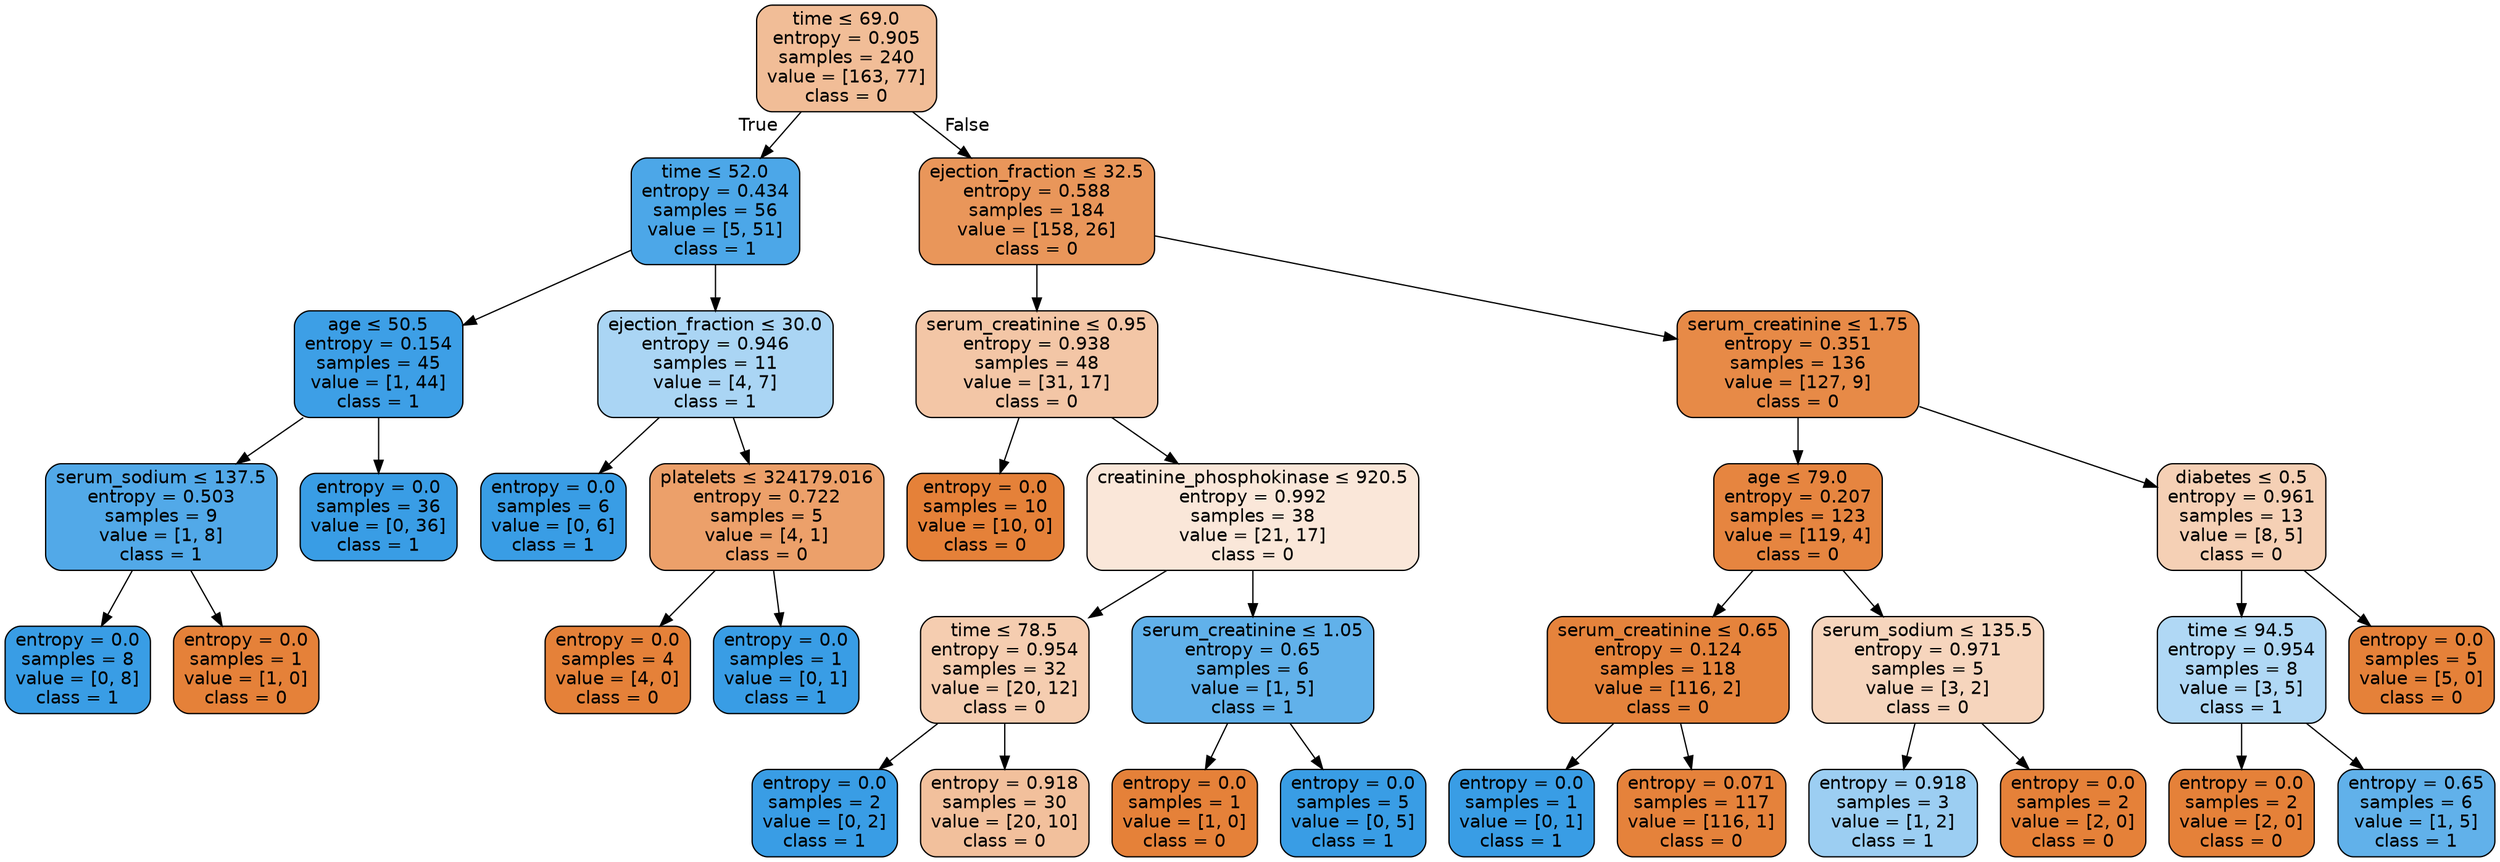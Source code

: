 digraph Tree {
node [shape=box, style="filled, rounded", color="black", fontname=helvetica] ;
edge [fontname=helvetica] ;
0 [label=<time &le; 69.0<br/>entropy = 0.905<br/>samples = 240<br/>value = [163, 77]<br/>class = 0>, fillcolor="#f1bd97"] ;
1 [label=<time &le; 52.0<br/>entropy = 0.434<br/>samples = 56<br/>value = [5, 51]<br/>class = 1>, fillcolor="#4ca7e8"] ;
0 -> 1 [labeldistance=2.5, labelangle=45, headlabel="True"] ;
2 [label=<age &le; 50.5<br/>entropy = 0.154<br/>samples = 45<br/>value = [1, 44]<br/>class = 1>, fillcolor="#3d9fe6"] ;
1 -> 2 ;
3 [label=<serum_sodium &le; 137.5<br/>entropy = 0.503<br/>samples = 9<br/>value = [1, 8]<br/>class = 1>, fillcolor="#52a9e8"] ;
2 -> 3 ;
4 [label=<entropy = 0.0<br/>samples = 8<br/>value = [0, 8]<br/>class = 1>, fillcolor="#399de5"] ;
3 -> 4 ;
5 [label=<entropy = 0.0<br/>samples = 1<br/>value = [1, 0]<br/>class = 0>, fillcolor="#e58139"] ;
3 -> 5 ;
6 [label=<entropy = 0.0<br/>samples = 36<br/>value = [0, 36]<br/>class = 1>, fillcolor="#399de5"] ;
2 -> 6 ;
7 [label=<ejection_fraction &le; 30.0<br/>entropy = 0.946<br/>samples = 11<br/>value = [4, 7]<br/>class = 1>, fillcolor="#aad5f4"] ;
1 -> 7 ;
8 [label=<entropy = 0.0<br/>samples = 6<br/>value = [0, 6]<br/>class = 1>, fillcolor="#399de5"] ;
7 -> 8 ;
9 [label=<platelets &le; 324179.016<br/>entropy = 0.722<br/>samples = 5<br/>value = [4, 1]<br/>class = 0>, fillcolor="#eca06a"] ;
7 -> 9 ;
10 [label=<entropy = 0.0<br/>samples = 4<br/>value = [4, 0]<br/>class = 0>, fillcolor="#e58139"] ;
9 -> 10 ;
11 [label=<entropy = 0.0<br/>samples = 1<br/>value = [0, 1]<br/>class = 1>, fillcolor="#399de5"] ;
9 -> 11 ;
12 [label=<ejection_fraction &le; 32.5<br/>entropy = 0.588<br/>samples = 184<br/>value = [158, 26]<br/>class = 0>, fillcolor="#e9965a"] ;
0 -> 12 [labeldistance=2.5, labelangle=-45, headlabel="False"] ;
13 [label=<serum_creatinine &le; 0.95<br/>entropy = 0.938<br/>samples = 48<br/>value = [31, 17]<br/>class = 0>, fillcolor="#f3c6a6"] ;
12 -> 13 ;
14 [label=<entropy = 0.0<br/>samples = 10<br/>value = [10, 0]<br/>class = 0>, fillcolor="#e58139"] ;
13 -> 14 ;
15 [label=<creatinine_phosphokinase &le; 920.5<br/>entropy = 0.992<br/>samples = 38<br/>value = [21, 17]<br/>class = 0>, fillcolor="#fae7d9"] ;
13 -> 15 ;
16 [label=<time &le; 78.5<br/>entropy = 0.954<br/>samples = 32<br/>value = [20, 12]<br/>class = 0>, fillcolor="#f5cdb0"] ;
15 -> 16 ;
17 [label=<entropy = 0.0<br/>samples = 2<br/>value = [0, 2]<br/>class = 1>, fillcolor="#399de5"] ;
16 -> 17 ;
18 [label=<entropy = 0.918<br/>samples = 30<br/>value = [20, 10]<br/>class = 0>, fillcolor="#f2c09c"] ;
16 -> 18 ;
19 [label=<serum_creatinine &le; 1.05<br/>entropy = 0.65<br/>samples = 6<br/>value = [1, 5]<br/>class = 1>, fillcolor="#61b1ea"] ;
15 -> 19 ;
20 [label=<entropy = 0.0<br/>samples = 1<br/>value = [1, 0]<br/>class = 0>, fillcolor="#e58139"] ;
19 -> 20 ;
21 [label=<entropy = 0.0<br/>samples = 5<br/>value = [0, 5]<br/>class = 1>, fillcolor="#399de5"] ;
19 -> 21 ;
22 [label=<serum_creatinine &le; 1.75<br/>entropy = 0.351<br/>samples = 136<br/>value = [127, 9]<br/>class = 0>, fillcolor="#e78a47"] ;
12 -> 22 ;
23 [label=<age &le; 79.0<br/>entropy = 0.207<br/>samples = 123<br/>value = [119, 4]<br/>class = 0>, fillcolor="#e68540"] ;
22 -> 23 ;
24 [label=<serum_creatinine &le; 0.65<br/>entropy = 0.124<br/>samples = 118<br/>value = [116, 2]<br/>class = 0>, fillcolor="#e5833c"] ;
23 -> 24 ;
25 [label=<entropy = 0.0<br/>samples = 1<br/>value = [0, 1]<br/>class = 1>, fillcolor="#399de5"] ;
24 -> 25 ;
26 [label=<entropy = 0.071<br/>samples = 117<br/>value = [116, 1]<br/>class = 0>, fillcolor="#e5823b"] ;
24 -> 26 ;
27 [label=<serum_sodium &le; 135.5<br/>entropy = 0.971<br/>samples = 5<br/>value = [3, 2]<br/>class = 0>, fillcolor="#f6d5bd"] ;
23 -> 27 ;
28 [label=<entropy = 0.918<br/>samples = 3<br/>value = [1, 2]<br/>class = 1>, fillcolor="#9ccef2"] ;
27 -> 28 ;
29 [label=<entropy = 0.0<br/>samples = 2<br/>value = [2, 0]<br/>class = 0>, fillcolor="#e58139"] ;
27 -> 29 ;
30 [label=<diabetes &le; 0.5<br/>entropy = 0.961<br/>samples = 13<br/>value = [8, 5]<br/>class = 0>, fillcolor="#f5d0b5"] ;
22 -> 30 ;
31 [label=<time &le; 94.5<br/>entropy = 0.954<br/>samples = 8<br/>value = [3, 5]<br/>class = 1>, fillcolor="#b0d8f5"] ;
30 -> 31 ;
32 [label=<entropy = 0.0<br/>samples = 2<br/>value = [2, 0]<br/>class = 0>, fillcolor="#e58139"] ;
31 -> 32 ;
33 [label=<entropy = 0.65<br/>samples = 6<br/>value = [1, 5]<br/>class = 1>, fillcolor="#61b1ea"] ;
31 -> 33 ;
34 [label=<entropy = 0.0<br/>samples = 5<br/>value = [5, 0]<br/>class = 0>, fillcolor="#e58139"] ;
30 -> 34 ;
}